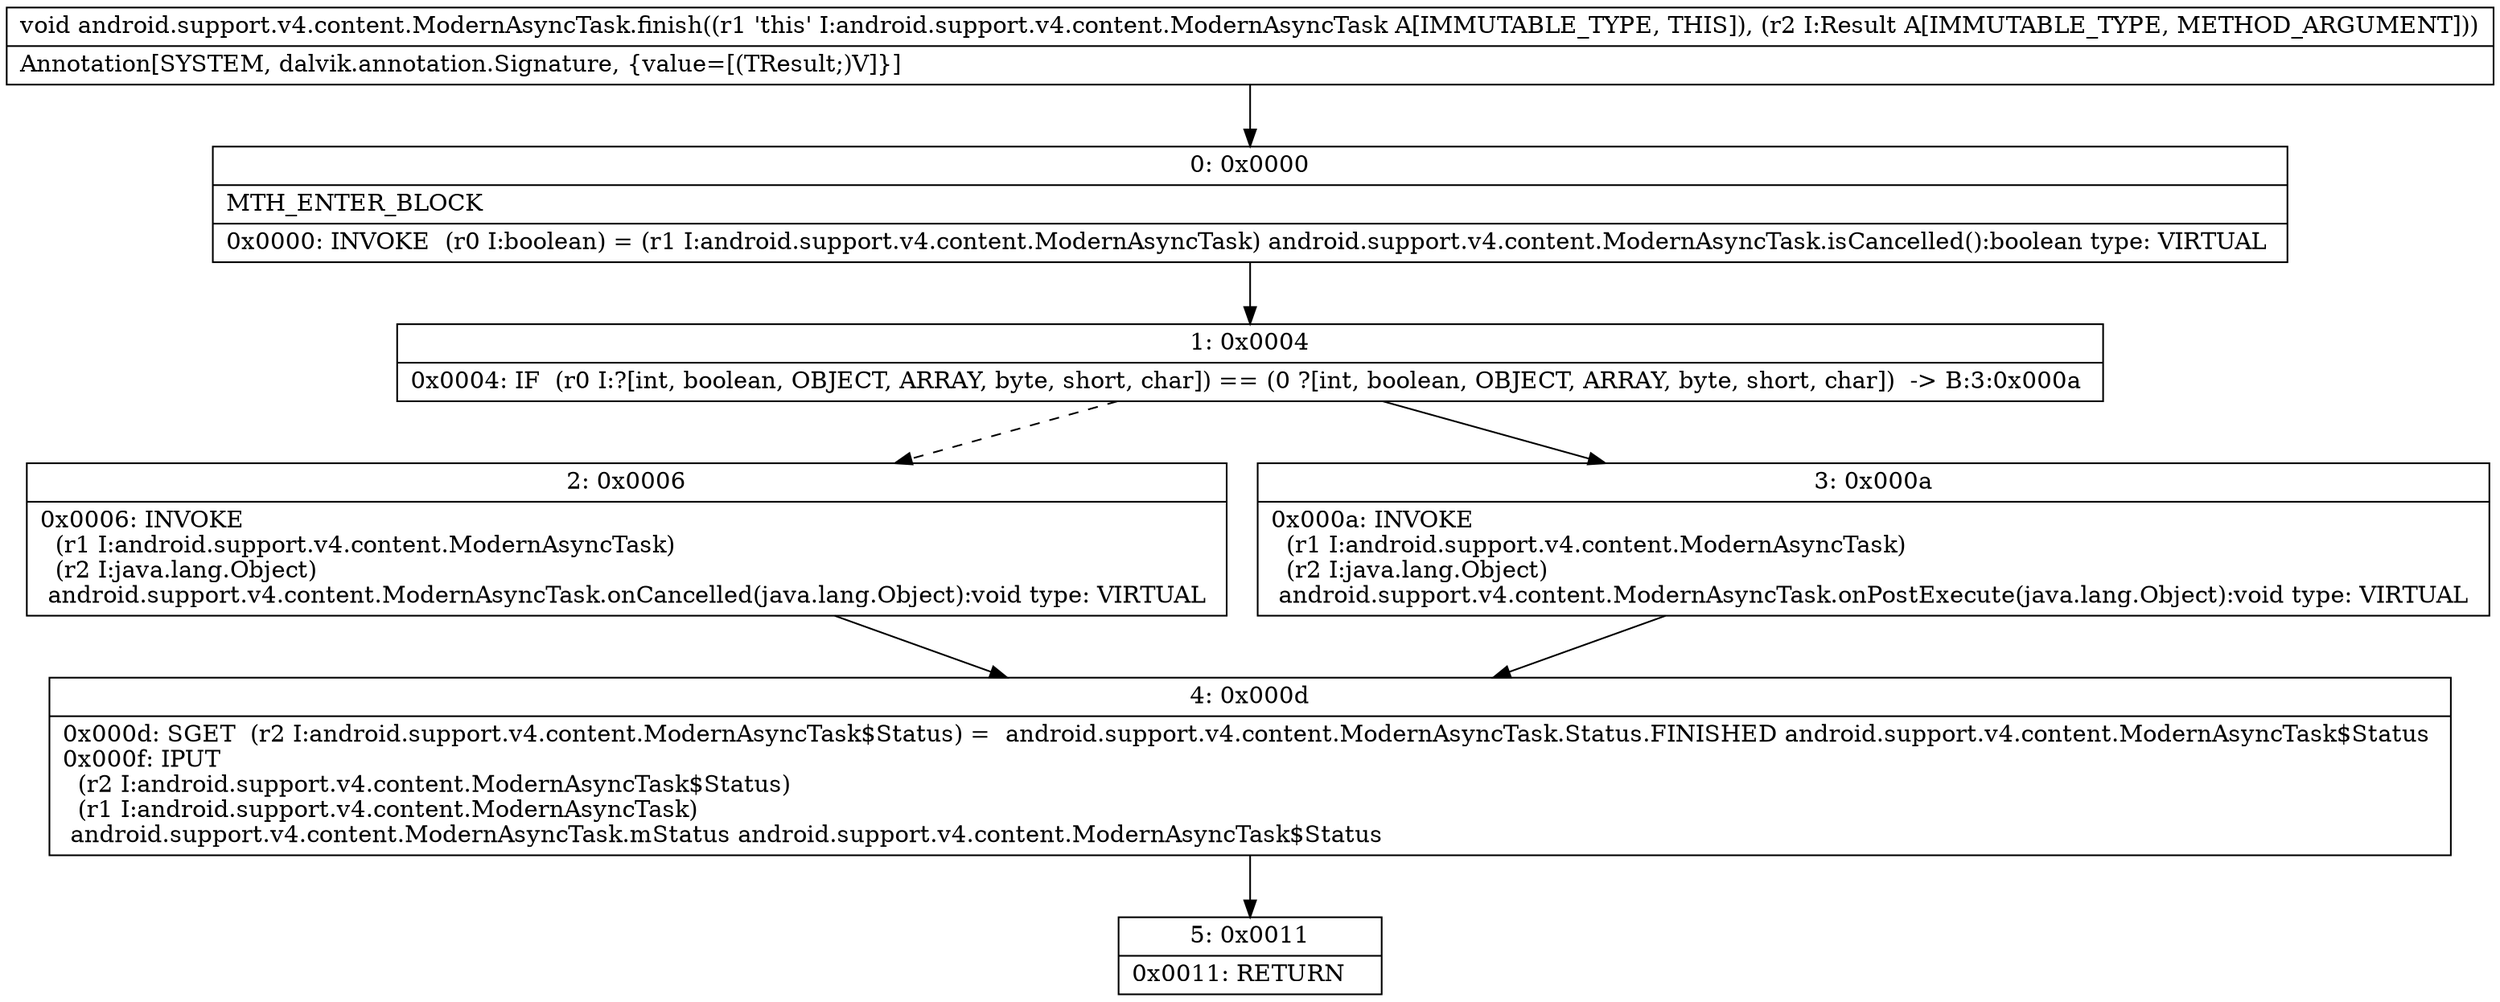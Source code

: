 digraph "CFG forandroid.support.v4.content.ModernAsyncTask.finish(Ljava\/lang\/Object;)V" {
Node_0 [shape=record,label="{0\:\ 0x0000|MTH_ENTER_BLOCK\l|0x0000: INVOKE  (r0 I:boolean) = (r1 I:android.support.v4.content.ModernAsyncTask) android.support.v4.content.ModernAsyncTask.isCancelled():boolean type: VIRTUAL \l}"];
Node_1 [shape=record,label="{1\:\ 0x0004|0x0004: IF  (r0 I:?[int, boolean, OBJECT, ARRAY, byte, short, char]) == (0 ?[int, boolean, OBJECT, ARRAY, byte, short, char])  \-\> B:3:0x000a \l}"];
Node_2 [shape=record,label="{2\:\ 0x0006|0x0006: INVOKE  \l  (r1 I:android.support.v4.content.ModernAsyncTask)\l  (r2 I:java.lang.Object)\l android.support.v4.content.ModernAsyncTask.onCancelled(java.lang.Object):void type: VIRTUAL \l}"];
Node_3 [shape=record,label="{3\:\ 0x000a|0x000a: INVOKE  \l  (r1 I:android.support.v4.content.ModernAsyncTask)\l  (r2 I:java.lang.Object)\l android.support.v4.content.ModernAsyncTask.onPostExecute(java.lang.Object):void type: VIRTUAL \l}"];
Node_4 [shape=record,label="{4\:\ 0x000d|0x000d: SGET  (r2 I:android.support.v4.content.ModernAsyncTask$Status) =  android.support.v4.content.ModernAsyncTask.Status.FINISHED android.support.v4.content.ModernAsyncTask$Status \l0x000f: IPUT  \l  (r2 I:android.support.v4.content.ModernAsyncTask$Status)\l  (r1 I:android.support.v4.content.ModernAsyncTask)\l android.support.v4.content.ModernAsyncTask.mStatus android.support.v4.content.ModernAsyncTask$Status \l}"];
Node_5 [shape=record,label="{5\:\ 0x0011|0x0011: RETURN   \l}"];
MethodNode[shape=record,label="{void android.support.v4.content.ModernAsyncTask.finish((r1 'this' I:android.support.v4.content.ModernAsyncTask A[IMMUTABLE_TYPE, THIS]), (r2 I:Result A[IMMUTABLE_TYPE, METHOD_ARGUMENT]))  | Annotation[SYSTEM, dalvik.annotation.Signature, \{value=[(TResult;)V]\}]\l}"];
MethodNode -> Node_0;
Node_0 -> Node_1;
Node_1 -> Node_2[style=dashed];
Node_1 -> Node_3;
Node_2 -> Node_4;
Node_3 -> Node_4;
Node_4 -> Node_5;
}

